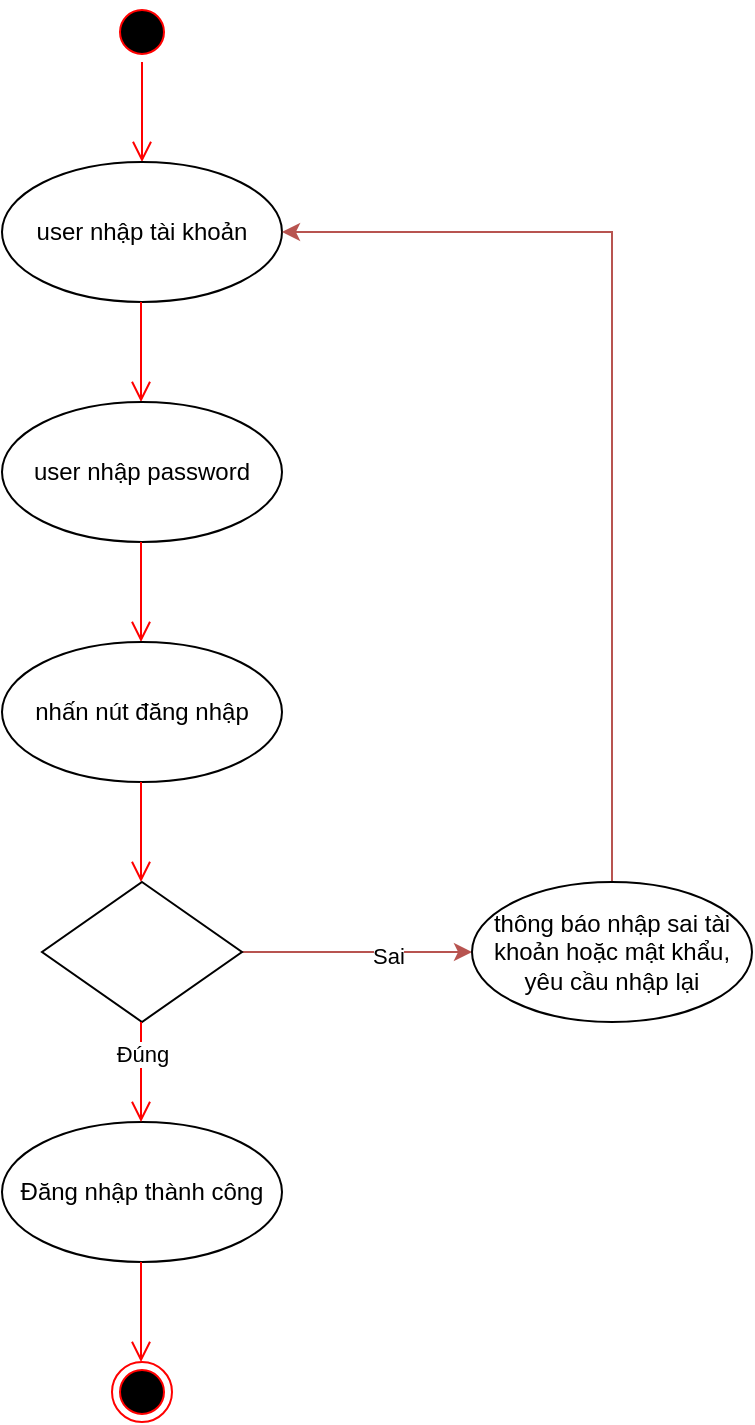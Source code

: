 <mxfile version="13.10.0" type="github">
  <diagram id="if6Sdn1kFtCpr3i0YmzA" name="Page-1">
    <mxGraphModel dx="1038" dy="585" grid="1" gridSize="10" guides="1" tooltips="1" connect="1" arrows="1" fold="1" page="1" pageScale="1" pageWidth="850" pageHeight="1100" math="0" shadow="0">
      <root>
        <mxCell id="0" />
        <mxCell id="1" parent="0" />
        <mxCell id="ZkDqbu-DldPJky1-AghM-1" value="" style="ellipse;html=1;shape=startState;fillColor=#000000;strokeColor=#ff0000;" vertex="1" parent="1">
          <mxGeometry x="340" y="30" width="30" height="30" as="geometry" />
        </mxCell>
        <mxCell id="ZkDqbu-DldPJky1-AghM-2" value="" style="edgeStyle=orthogonalEdgeStyle;html=1;verticalAlign=bottom;endArrow=open;endSize=8;strokeColor=#ff0000;" edge="1" source="ZkDqbu-DldPJky1-AghM-1" parent="1">
          <mxGeometry relative="1" as="geometry">
            <mxPoint x="355" y="110" as="targetPoint" />
          </mxGeometry>
        </mxCell>
        <mxCell id="ZkDqbu-DldPJky1-AghM-16" value="user nhập tài khoản" style="ellipse;whiteSpace=wrap;html=1;" vertex="1" parent="1">
          <mxGeometry x="285" y="110" width="140" height="70" as="geometry" />
        </mxCell>
        <mxCell id="ZkDqbu-DldPJky1-AghM-19" value="" style="edgeStyle=orthogonalEdgeStyle;html=1;verticalAlign=bottom;endArrow=open;endSize=8;strokeColor=#ff0000;" edge="1" parent="1">
          <mxGeometry relative="1" as="geometry">
            <mxPoint x="354.5" y="230" as="targetPoint" />
            <mxPoint x="354.5" y="180" as="sourcePoint" />
          </mxGeometry>
        </mxCell>
        <mxCell id="ZkDqbu-DldPJky1-AghM-20" value="user nhập password" style="ellipse;whiteSpace=wrap;html=1;" vertex="1" parent="1">
          <mxGeometry x="285" y="230" width="140" height="70" as="geometry" />
        </mxCell>
        <mxCell id="ZkDqbu-DldPJky1-AghM-21" value="" style="edgeStyle=orthogonalEdgeStyle;html=1;verticalAlign=bottom;endArrow=open;endSize=8;strokeColor=#ff0000;" edge="1" parent="1">
          <mxGeometry relative="1" as="geometry">
            <mxPoint x="354.5" y="350" as="targetPoint" />
            <mxPoint x="354.5" y="300" as="sourcePoint" />
          </mxGeometry>
        </mxCell>
        <mxCell id="ZkDqbu-DldPJky1-AghM-22" value="nhấn nút đăng nhập" style="ellipse;whiteSpace=wrap;html=1;" vertex="1" parent="1">
          <mxGeometry x="285" y="350" width="140" height="70" as="geometry" />
        </mxCell>
        <mxCell id="ZkDqbu-DldPJky1-AghM-23" value="" style="edgeStyle=orthogonalEdgeStyle;html=1;verticalAlign=bottom;endArrow=open;endSize=8;strokeColor=#ff0000;" edge="1" parent="1">
          <mxGeometry relative="1" as="geometry">
            <mxPoint x="354.5" y="470" as="targetPoint" />
            <mxPoint x="354.5" y="420" as="sourcePoint" />
          </mxGeometry>
        </mxCell>
        <mxCell id="ZkDqbu-DldPJky1-AghM-30" value="" style="edgeStyle=orthogonalEdgeStyle;rounded=0;orthogonalLoop=1;jettySize=auto;html=1;fillColor=#f8cecc;strokeColor=#b85450;" edge="1" parent="1" source="ZkDqbu-DldPJky1-AghM-24" target="ZkDqbu-DldPJky1-AghM-29">
          <mxGeometry relative="1" as="geometry" />
        </mxCell>
        <mxCell id="ZkDqbu-DldPJky1-AghM-32" value="Sai" style="edgeLabel;html=1;align=center;verticalAlign=middle;resizable=0;points=[];" vertex="1" connectable="0" parent="ZkDqbu-DldPJky1-AghM-30">
          <mxGeometry x="0.263" y="-2" relative="1" as="geometry">
            <mxPoint as="offset" />
          </mxGeometry>
        </mxCell>
        <mxCell id="ZkDqbu-DldPJky1-AghM-24" value="" style="rhombus;" vertex="1" parent="1">
          <mxGeometry x="305" y="470" width="100" height="70" as="geometry" />
        </mxCell>
        <mxCell id="ZkDqbu-DldPJky1-AghM-27" value="Đăng nhập thành công" style="ellipse;whiteSpace=wrap;html=1;" vertex="1" parent="1">
          <mxGeometry x="285" y="590" width="140" height="70" as="geometry" />
        </mxCell>
        <mxCell id="ZkDqbu-DldPJky1-AghM-28" value="Đúng" style="edgeStyle=orthogonalEdgeStyle;html=1;verticalAlign=bottom;endArrow=open;endSize=8;strokeColor=#ff0000;" edge="1" parent="1">
          <mxGeometry relative="1" as="geometry">
            <mxPoint x="354.5" y="590" as="targetPoint" />
            <mxPoint x="354.5" y="540" as="sourcePoint" />
          </mxGeometry>
        </mxCell>
        <mxCell id="ZkDqbu-DldPJky1-AghM-31" style="edgeStyle=orthogonalEdgeStyle;rounded=0;orthogonalLoop=1;jettySize=auto;html=1;exitX=0.5;exitY=0;exitDx=0;exitDy=0;entryX=1;entryY=0.5;entryDx=0;entryDy=0;fillColor=#f8cecc;strokeColor=#b85450;" edge="1" parent="1" source="ZkDqbu-DldPJky1-AghM-29" target="ZkDqbu-DldPJky1-AghM-16">
          <mxGeometry relative="1" as="geometry" />
        </mxCell>
        <mxCell id="ZkDqbu-DldPJky1-AghM-29" value="thông báo nhập sai tài khoản hoặc mật khẩu, yêu cầu nhập lại" style="ellipse;whiteSpace=wrap;html=1;" vertex="1" parent="1">
          <mxGeometry x="520" y="470" width="140" height="70" as="geometry" />
        </mxCell>
        <mxCell id="ZkDqbu-DldPJky1-AghM-33" value="" style="ellipse;html=1;shape=endState;fillColor=#000000;strokeColor=#ff0000;" vertex="1" parent="1">
          <mxGeometry x="340" y="710" width="30" height="30" as="geometry" />
        </mxCell>
        <mxCell id="ZkDqbu-DldPJky1-AghM-34" value="" style="edgeStyle=orthogonalEdgeStyle;html=1;verticalAlign=bottom;endArrow=open;endSize=8;strokeColor=#ff0000;" edge="1" parent="1">
          <mxGeometry relative="1" as="geometry">
            <mxPoint x="354.5" y="710" as="targetPoint" />
            <mxPoint x="354.5" y="660" as="sourcePoint" />
          </mxGeometry>
        </mxCell>
      </root>
    </mxGraphModel>
  </diagram>
</mxfile>
